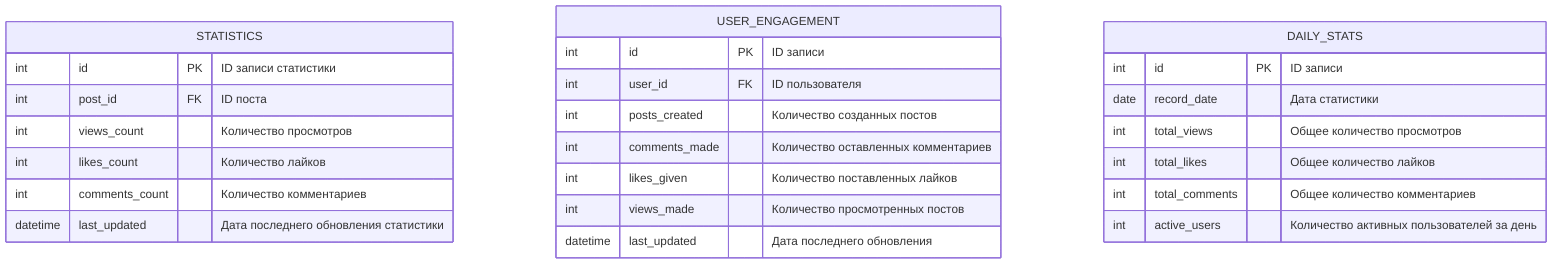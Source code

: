 erDiagram
    STATISTICS {
        int id PK "ID записи статистики"
        int post_id FK "ID поста"
        int views_count "Количество просмотров"
        int likes_count "Количество лайков"
        int comments_count "Количество комментариев"
        datetime last_updated "Дата последнего обновления статистики"
    }

    USER_ENGAGEMENT {
        int id PK "ID записи"
        int user_id FK "ID пользователя"
        int posts_created "Количество созданных постов"
        int comments_made "Количество оставленных комментариев"
        int likes_given "Количество поставленных лайков"
        int views_made "Количество просмотренных постов"
        datetime last_updated "Дата последнего обновления"
    }

        DAILY_STATS {
        int id PK "ID записи"
        date record_date "Дата статистики"
        int total_views "Общее количество просмотров"
        int total_likes "Общее количество лайков"
        int total_comments "Общее количество комментариев"
        int active_users "Количество активных пользователей за день"
    }